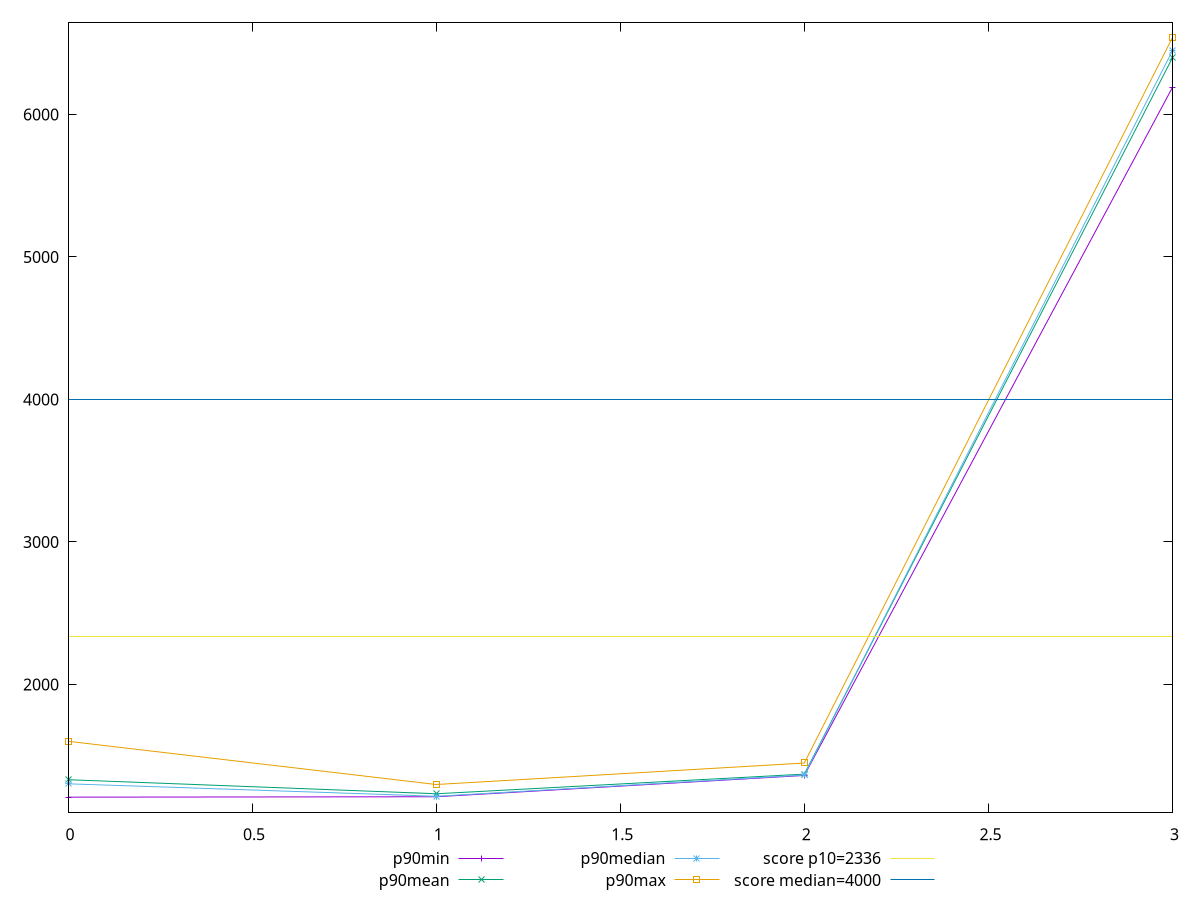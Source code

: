 reset

$p90Min <<EOF
0 1208.817
1 1211.5739999999998
2 1361.3310000000001
3 6190.737050000001
EOF

$p90Mean <<EOF
0 1331.2685914893616
1 1232.6366670212765
2 1370.5044648936168
3 6398.858278191488
EOF

$p90Median <<EOF
0 1302.415
1 1215.1254000000001
2 1364.3101499999998
3 6448.52425
EOF

$p90Max <<EOF
0 1600.871
1 1297.4343000000001
2 1448.4814999999999
3 6540.6595000000025
EOF

set key outside below
set xrange [0:3]
set yrange [1102.18015:6647.296350000002]
set trange [1102.18015:6647.296350000002]
set terminal svg size 640, 560 enhanced background rgb 'white'
set output "reports/report_00032_2021-02-25T10-28-15.087Z/first-meaningful-paint/progression/value.svg"

plot $p90Min title "p90min" with linespoints, \
     $p90Mean title "p90mean" with linespoints, \
     $p90Median title "p90median" with linespoints, \
     $p90Max title "p90max" with linespoints, \
     2336 title "score p10=2336", \
     4000 title "score median=4000"

reset
